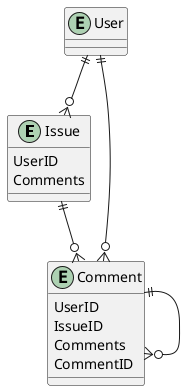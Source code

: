 @startuml
entity Issue{
    UserID
    Comments
}
entity Comment{
    UserID
    IssueID
    Comments
    CommentID
}
entity User

User ||--o{ Issue
User ||--o{ Comment
Issue ||--o{ Comment
Comment ||--o{ Comment
@enduml